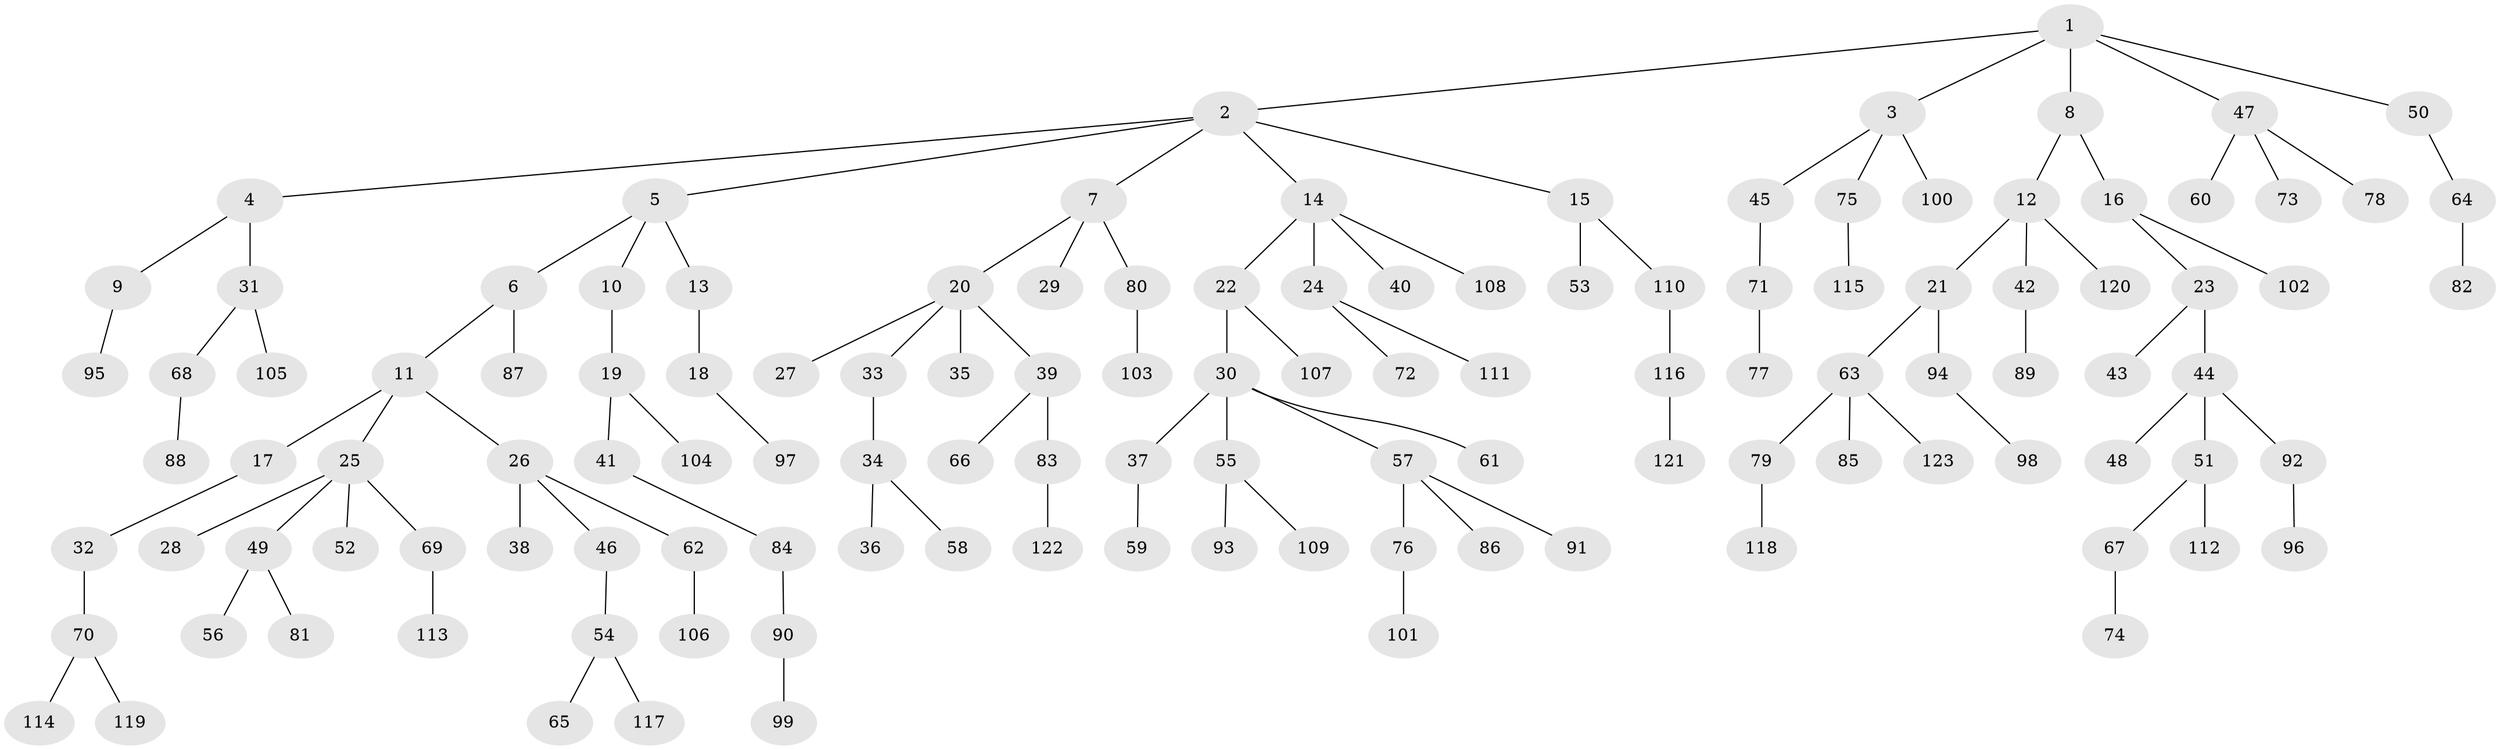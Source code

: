// Generated by graph-tools (version 1.1) at 2025/26/03/09/25 03:26:29]
// undirected, 123 vertices, 122 edges
graph export_dot {
graph [start="1"]
  node [color=gray90,style=filled];
  1;
  2;
  3;
  4;
  5;
  6;
  7;
  8;
  9;
  10;
  11;
  12;
  13;
  14;
  15;
  16;
  17;
  18;
  19;
  20;
  21;
  22;
  23;
  24;
  25;
  26;
  27;
  28;
  29;
  30;
  31;
  32;
  33;
  34;
  35;
  36;
  37;
  38;
  39;
  40;
  41;
  42;
  43;
  44;
  45;
  46;
  47;
  48;
  49;
  50;
  51;
  52;
  53;
  54;
  55;
  56;
  57;
  58;
  59;
  60;
  61;
  62;
  63;
  64;
  65;
  66;
  67;
  68;
  69;
  70;
  71;
  72;
  73;
  74;
  75;
  76;
  77;
  78;
  79;
  80;
  81;
  82;
  83;
  84;
  85;
  86;
  87;
  88;
  89;
  90;
  91;
  92;
  93;
  94;
  95;
  96;
  97;
  98;
  99;
  100;
  101;
  102;
  103;
  104;
  105;
  106;
  107;
  108;
  109;
  110;
  111;
  112;
  113;
  114;
  115;
  116;
  117;
  118;
  119;
  120;
  121;
  122;
  123;
  1 -- 2;
  1 -- 3;
  1 -- 8;
  1 -- 47;
  1 -- 50;
  2 -- 4;
  2 -- 5;
  2 -- 7;
  2 -- 14;
  2 -- 15;
  3 -- 45;
  3 -- 75;
  3 -- 100;
  4 -- 9;
  4 -- 31;
  5 -- 6;
  5 -- 10;
  5 -- 13;
  6 -- 11;
  6 -- 87;
  7 -- 20;
  7 -- 29;
  7 -- 80;
  8 -- 12;
  8 -- 16;
  9 -- 95;
  10 -- 19;
  11 -- 17;
  11 -- 25;
  11 -- 26;
  12 -- 21;
  12 -- 42;
  12 -- 120;
  13 -- 18;
  14 -- 22;
  14 -- 24;
  14 -- 40;
  14 -- 108;
  15 -- 53;
  15 -- 110;
  16 -- 23;
  16 -- 102;
  17 -- 32;
  18 -- 97;
  19 -- 41;
  19 -- 104;
  20 -- 27;
  20 -- 33;
  20 -- 35;
  20 -- 39;
  21 -- 63;
  21 -- 94;
  22 -- 30;
  22 -- 107;
  23 -- 43;
  23 -- 44;
  24 -- 72;
  24 -- 111;
  25 -- 28;
  25 -- 49;
  25 -- 52;
  25 -- 69;
  26 -- 38;
  26 -- 46;
  26 -- 62;
  30 -- 37;
  30 -- 55;
  30 -- 57;
  30 -- 61;
  31 -- 68;
  31 -- 105;
  32 -- 70;
  33 -- 34;
  34 -- 36;
  34 -- 58;
  37 -- 59;
  39 -- 66;
  39 -- 83;
  41 -- 84;
  42 -- 89;
  44 -- 48;
  44 -- 51;
  44 -- 92;
  45 -- 71;
  46 -- 54;
  47 -- 60;
  47 -- 73;
  47 -- 78;
  49 -- 56;
  49 -- 81;
  50 -- 64;
  51 -- 67;
  51 -- 112;
  54 -- 65;
  54 -- 117;
  55 -- 93;
  55 -- 109;
  57 -- 76;
  57 -- 86;
  57 -- 91;
  62 -- 106;
  63 -- 79;
  63 -- 85;
  63 -- 123;
  64 -- 82;
  67 -- 74;
  68 -- 88;
  69 -- 113;
  70 -- 114;
  70 -- 119;
  71 -- 77;
  75 -- 115;
  76 -- 101;
  79 -- 118;
  80 -- 103;
  83 -- 122;
  84 -- 90;
  90 -- 99;
  92 -- 96;
  94 -- 98;
  110 -- 116;
  116 -- 121;
}
